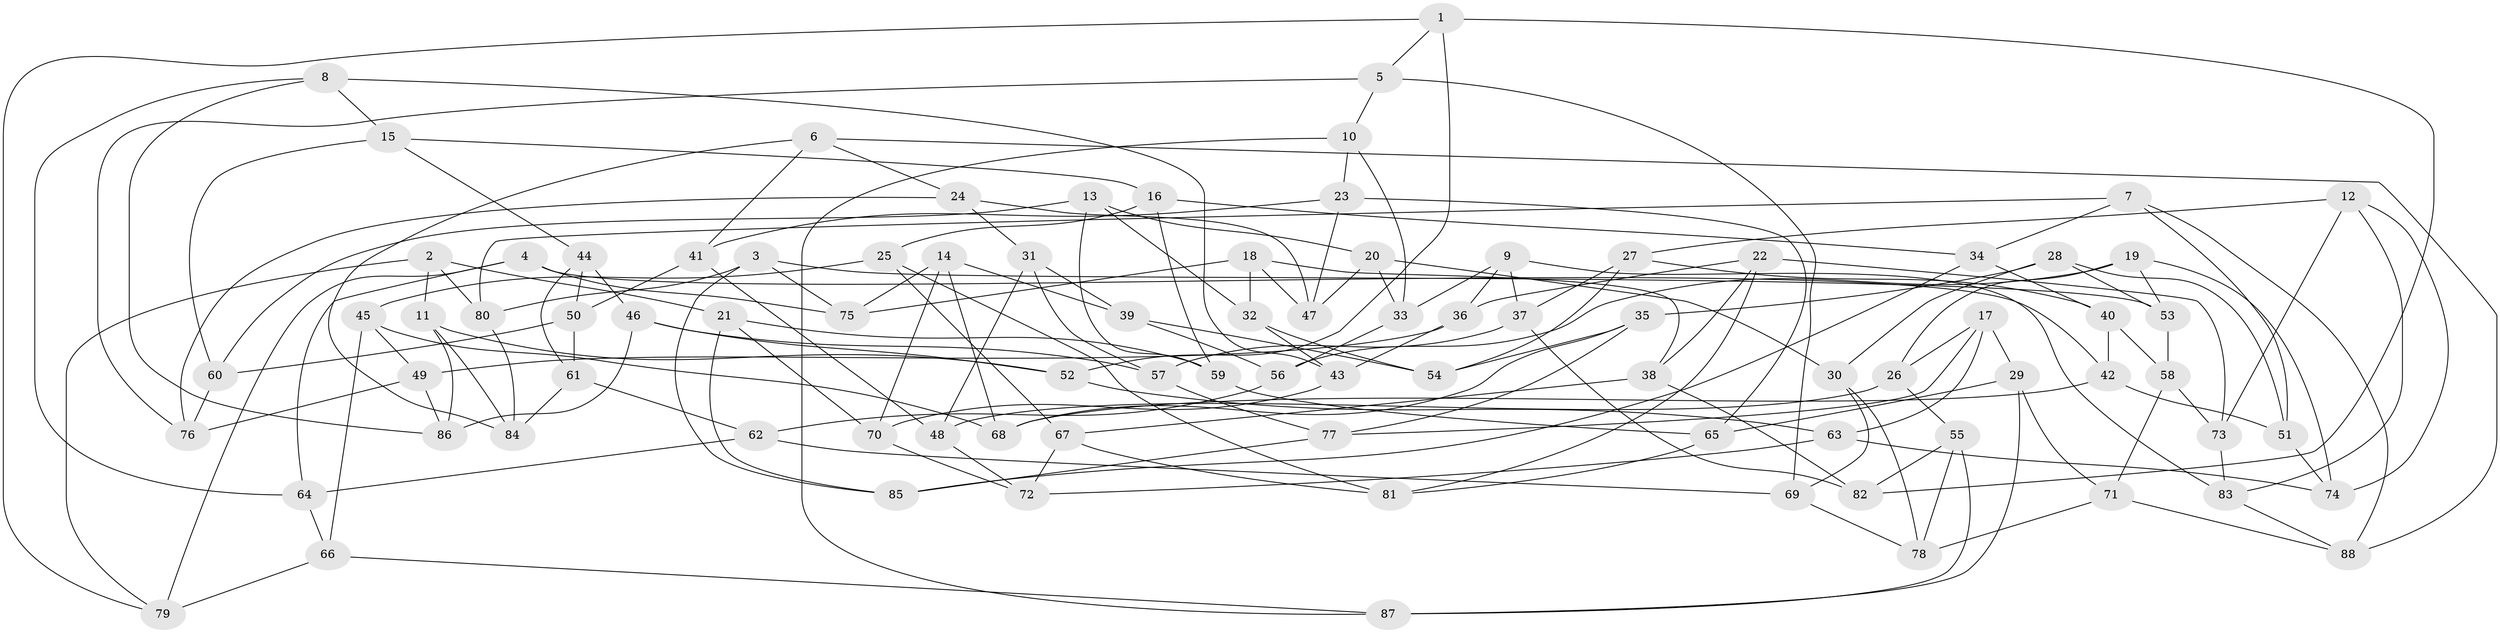 // coarse degree distribution, {4: 0.18181818181818182, 6: 0.5681818181818182, 5: 0.1590909090909091, 7: 0.06818181818181818, 8: 0.022727272727272728}
// Generated by graph-tools (version 1.1) at 2025/48/03/06/25 01:48:58]
// undirected, 88 vertices, 176 edges
graph export_dot {
graph [start="1"]
  node [color=gray90,style=filled];
  1;
  2;
  3;
  4;
  5;
  6;
  7;
  8;
  9;
  10;
  11;
  12;
  13;
  14;
  15;
  16;
  17;
  18;
  19;
  20;
  21;
  22;
  23;
  24;
  25;
  26;
  27;
  28;
  29;
  30;
  31;
  32;
  33;
  34;
  35;
  36;
  37;
  38;
  39;
  40;
  41;
  42;
  43;
  44;
  45;
  46;
  47;
  48;
  49;
  50;
  51;
  52;
  53;
  54;
  55;
  56;
  57;
  58;
  59;
  60;
  61;
  62;
  63;
  64;
  65;
  66;
  67;
  68;
  69;
  70;
  71;
  72;
  73;
  74;
  75;
  76;
  77;
  78;
  79;
  80;
  81;
  82;
  83;
  84;
  85;
  86;
  87;
  88;
  1 -- 79;
  1 -- 52;
  1 -- 82;
  1 -- 5;
  2 -- 21;
  2 -- 11;
  2 -- 80;
  2 -- 79;
  3 -- 53;
  3 -- 75;
  3 -- 80;
  3 -- 85;
  4 -- 42;
  4 -- 79;
  4 -- 64;
  4 -- 75;
  5 -- 76;
  5 -- 10;
  5 -- 69;
  6 -- 24;
  6 -- 88;
  6 -- 84;
  6 -- 41;
  7 -- 51;
  7 -- 80;
  7 -- 34;
  7 -- 88;
  8 -- 64;
  8 -- 15;
  8 -- 86;
  8 -- 43;
  9 -- 83;
  9 -- 33;
  9 -- 37;
  9 -- 36;
  10 -- 33;
  10 -- 87;
  10 -- 23;
  11 -- 84;
  11 -- 52;
  11 -- 86;
  12 -- 74;
  12 -- 27;
  12 -- 73;
  12 -- 83;
  13 -- 59;
  13 -- 60;
  13 -- 32;
  13 -- 20;
  14 -- 75;
  14 -- 70;
  14 -- 68;
  14 -- 39;
  15 -- 60;
  15 -- 44;
  15 -- 16;
  16 -- 34;
  16 -- 25;
  16 -- 59;
  17 -- 29;
  17 -- 26;
  17 -- 63;
  17 -- 77;
  18 -- 47;
  18 -- 32;
  18 -- 38;
  18 -- 75;
  19 -- 56;
  19 -- 26;
  19 -- 74;
  19 -- 53;
  20 -- 30;
  20 -- 33;
  20 -- 47;
  21 -- 85;
  21 -- 59;
  21 -- 70;
  22 -- 73;
  22 -- 81;
  22 -- 38;
  22 -- 36;
  23 -- 47;
  23 -- 65;
  23 -- 41;
  24 -- 76;
  24 -- 31;
  24 -- 47;
  25 -- 67;
  25 -- 45;
  25 -- 81;
  26 -- 55;
  26 -- 48;
  27 -- 37;
  27 -- 40;
  27 -- 54;
  28 -- 30;
  28 -- 53;
  28 -- 51;
  28 -- 35;
  29 -- 71;
  29 -- 65;
  29 -- 87;
  30 -- 69;
  30 -- 78;
  31 -- 39;
  31 -- 57;
  31 -- 48;
  32 -- 43;
  32 -- 54;
  33 -- 56;
  34 -- 85;
  34 -- 40;
  35 -- 77;
  35 -- 68;
  35 -- 54;
  36 -- 43;
  36 -- 49;
  37 -- 82;
  37 -- 57;
  38 -- 67;
  38 -- 82;
  39 -- 54;
  39 -- 56;
  40 -- 58;
  40 -- 42;
  41 -- 48;
  41 -- 50;
  42 -- 68;
  42 -- 51;
  43 -- 70;
  44 -- 50;
  44 -- 46;
  44 -- 61;
  45 -- 68;
  45 -- 49;
  45 -- 66;
  46 -- 86;
  46 -- 52;
  46 -- 57;
  48 -- 72;
  49 -- 76;
  49 -- 86;
  50 -- 60;
  50 -- 61;
  51 -- 74;
  52 -- 63;
  53 -- 58;
  55 -- 82;
  55 -- 78;
  55 -- 87;
  56 -- 62;
  57 -- 77;
  58 -- 73;
  58 -- 71;
  59 -- 65;
  60 -- 76;
  61 -- 84;
  61 -- 62;
  62 -- 69;
  62 -- 64;
  63 -- 72;
  63 -- 74;
  64 -- 66;
  65 -- 81;
  66 -- 87;
  66 -- 79;
  67 -- 81;
  67 -- 72;
  69 -- 78;
  70 -- 72;
  71 -- 88;
  71 -- 78;
  73 -- 83;
  77 -- 85;
  80 -- 84;
  83 -- 88;
}
